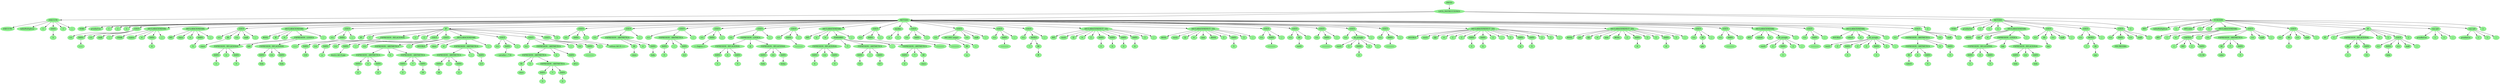 digraph arbolAST{ 
        rankdir=TB;
    node [color="lightgreen", style="filled"];
      n0[label="INICIO"];
      n1[label="LISTA_INSTRUCCIONES"];
      n0 -> n1;
n2[label="EXECUTE"];
      n1 -> n2;
n3[label="EXECUTE"];
      n2 -> n3;
n4[label="tablaMultiplicar"];
      n2 -> n4;
n5[label="("];
      n2 -> n5;
n6[label="DATO"];
      n2 -> n6;
n7[label="5"];
      n6 -> n7;
n8[label=")"];
      n2 -> n8;
n9[label=";"];
      n2 -> n9;
n10[label="METODO"];
      n1 -> n10;
n11[label="VOID"];
      n10 -> n11;
n12[label="pruebaUno"];
      n10 -> n12;
n13[label="("];
      n10 -> n13;
n14[label=")"];
      n10 -> n14;
n15[label="{"];
      n10 -> n15;
n16[label="COUT"];
      n10 -> n16;
n17[label="<<"];
      n16 -> n17;
n18[label="DATO"];
      n16 -> n18;
n19[label="-------"];
      n18 -> n19;
n20[label="<<"];
      n16 -> n20;
n21[label="endl"];
      n16 -> n21;
n22[label=";"];
      n16 -> n22;
n23[label="DECLARACION[VAR]"];
      n10 -> n23;
n24[label="CHAR"];
      n23 -> n24;
n25[label="cuatro"];
      n23 -> n25;
n26[label="="];
      n23 -> n26;
n27[label="DATO"];
      n23 -> n27;
n28[label="4"];
      n27 -> n28;
n29[label=";"];
      n23 -> n29;
n30[label="DECLARACION[VAR]"];
      n10 -> n30;
n31[label="INT"];
      n30 -> n31;
n32[label="cinco"];
      n30 -> n32;
n33[label="="];
      n30 -> n33;
n34[label="DATO"];
      n30 -> n34;
n35[label="5"];
      n34 -> n35;
n36[label=";"];
      n30 -> n36;
n37[label="COUT"];
      n10 -> n37;
n38[label="<<"];
      n37 -> n38;
n39[label="ID"];
      n37 -> n39;
n40[label="cinco"];
      n39 -> n40;
n41[label="<<"];
      n37 -> n41;
n42[label="endl"];
      n37 -> n42;
n43[label=";"];
      n37 -> n43;
n44[label="DECLARACION[VAR]"];
      n10 -> n44;
n45[label="BOOL"];
      n44 -> n45;
n46[label="ff"];
      n44 -> n46;
n47[label="="];
      n44 -> n47;
n48[label="EXPRESION - LOGICA"];
      n44 -> n48;
n49[label="EXPRESION - RELACIONAL"];
      n48 -> n49;
n50[label="DATO"];
      n49 -> n50;
n51[label="1"];
      n50 -> n51;
n52[label="<"];
      n49 -> n52;
n53[label="DATO"];
      n49 -> n53;
n54[label="5"];
      n53 -> n54;
n55[label="&&"];
      n48 -> n55;
n56[label="EXPRESION - RELACIONAL"];
      n48 -> n56;
n57[label="DATO"];
      n56 -> n57;
n58[label="hola"];
      n57 -> n58;
n59[label="=="];
      n56 -> n59;
n60[label="DATO"];
      n56 -> n60;
n61[label="hola"];
      n60 -> n61;
n62[label=";"];
      n44 -> n62;
n63[label="COUT"];
      n10 -> n63;
n64[label="<<"];
      n63 -> n64;
n65[label="DATO"];
      n63 -> n65;
n66[label="-------"];
      n65 -> n66;
n67[label=";"];
      n63 -> n67;
n68[label="IF"];
      n10 -> n68;
n69[label="IF"];
      n68 -> n69;
n70[label="("];
      n68 -> n70;
n71[label="EXPRESION - RELACIONAL"];
      n68 -> n71;
n72[label="DATO"];
      n71 -> n72;
n73[label="110"];
      n72 -> n73;
n74[label=">="];
      n71 -> n74;
n75[label="DATO"];
      n71 -> n75;
n76[label="a"];
      n75 -> n76;
n77[label=")"];
      n68 -> n77;
n78[label="{"];
      n68 -> n78;
n79[label="COUT"];
      n68 -> n79;
n80[label="<<"];
      n79 -> n80;
n81[label="DATO"];
      n79 -> n81;
n82[label="dentro del if jeje"];
      n81 -> n82;
n83[label=";"];
      n79 -> n83;
n84[label="COUT"];
      n68 -> n84;
n85[label="<<"];
      n84 -> n85;
n86[label="EXPRESION - ARITMETICA"];
      n84 -> n86;
n87[label="EXPRESION - ARITMETICA"];
      n86 -> n87;
n88[label="DATO"];
      n87 -> n88;
n89[label="2"];
      n88 -> n89;
n90[label="+"];
      n87 -> n90;
n91[label="DATO"];
      n87 -> n91;
n92[label="2"];
      n91 -> n92;
n93[label="+"];
      n86 -> n93;
n94[label="EXPRESION - ARITMETICA"];
      n86 -> n94;
n95[label="DATO"];
      n94 -> n95;
n96[label="2"];
      n95 -> n96;
n97[label="*"];
      n94 -> n97;
n98[label="DATO"];
      n94 -> n98;
n99[label="10"];
      n98 -> n99;
n100[label=";"];
      n84 -> n100;
n101[label="DECLARACION[VAR]"];
      n68 -> n101;
n102[label="DOUBLE"];
      n101 -> n102;
n103[label="cinco"];
      n101 -> n103;
n104[label="="];
      n101 -> n104;
n105[label="EXPRESION - ARITMETICA"];
      n101 -> n105;
n106[label="EXPRESION - ARITMETICA"];
      n105 -> n106;
n107[label="DATO"];
      n106 -> n107;
n108[label="10"];
      n107 -> n108;
n109[label="-"];
      n106 -> n109;
n110[label="DATO"];
      n106 -> n110;
n111[label="1"];
      n110 -> n111;
n112[label="-"];
      n105 -> n112;
n113[label="DATO"];
      n105 -> n113;
n114[label="2.5"];
      n113 -> n114;
n115[label=";"];
      n101 -> n115;
n116[label="COUT"];
      n68 -> n116;
n117[label="<<"];
      n116 -> n117;
n118[label="DATO"];
      n116 -> n118;
n119[label="---prueba---- 7.8-"];
      n118 -> n119;
n120[label=";"];
      n116 -> n120;
n121[label="COUT"];
      n68 -> n121;
n122[label="<<"];
      n121 -> n122;
n123[label="EXPRESION - ARITMETICA"];
      n121 -> n123;
n124[label="EXPRESION - ARITMETICA"];
      n123 -> n124;
n125[label="ID"];
      n124 -> n125;
n126[label="cinco"];
      n125 -> n126;
n127[label="+"];
      n124 -> n127;
n128[label="EXPRESION - ARITMETICA"];
      n124 -> n128;
n129[label="DATO"];
      n128 -> n129;
n130[label="3"];
      n129 -> n130;
n131[label="*"];
      n128 -> n131;
n132[label="DATO"];
      n128 -> n132;
n133[label="2"];
      n132 -> n133;
n134[label="+"];
      n123 -> n134;
n135[label="DATO"];
      n123 -> n135;
n136[label="20.2"];
      n135 -> n136;
n137[label=";"];
      n121 -> n137;
n138[label="COUT"];
      n68 -> n138;
n139[label="<<"];
      n138 -> n139;
n140[label="DATO"];
      n138 -> n140;
n141[label="--------------"];
      n140 -> n141;
n142[label=";"];
      n138 -> n142;
n143[label="}"];
      n68 -> n143;
n144[label="COUT"];
      n10 -> n144;
n145[label="<<"];
      n144 -> n145;
n146[label="DATO"];
      n144 -> n146;
n147[label="-saliooo del if--------"];
      n146 -> n147;
n148[label=";"];
      n144 -> n148;
n149[label="COUT"];
      n10 -> n149;
n150[label="<<"];
      n149 -> n150;
n151[label="EXPRESION - ARITMETICA"];
      n149 -> n151;
n152[label="ID"];
      n151 -> n152;
n153[label="cinco"];
      n152 -> n153;
n154[label="+"];
      n151 -> n154;
n155[label="DATO"];
      n151 -> n155;
n156[label="hola"];
      n155 -> n156;
n157[label=";"];
      n149 -> n157;
n158[label="COUT"];
      n10 -> n158;
n159[label="<<"];
      n158 -> n159;
n160[label="EXPRESION - ARITMETICA"];
      n158 -> n160;
n161[label="DATO"];
      n160 -> n161;
n162[label="5"];
      n161 -> n162;
n163[label="-"];
      n160 -> n163;
n164[label="DATO"];
      n160 -> n164;
n165[label="2.2"];
      n164 -> n165;
n166[label=";"];
      n158 -> n166;
n167[label="COUT"];
      n10 -> n167;
n168[label="<<"];
      n167 -> n168;
n169[label="DATO"];
      n167 -> n169;
n170[label="------logico-----"];
      n169 -> n170;
n171[label=";"];
      n167 -> n171;
n172[label="COUT"];
      n10 -> n172;
n173[label="<<"];
      n172 -> n173;
n174[label="EXPRESION - LOGICA"];
      n172 -> n174;
n175[label="EXPRESION - RELACIONAL"];
      n174 -> n175;
n176[label="DATO"];
      n175 -> n176;
n177[label="1"];
      n176 -> n177;
n178[label="<"];
      n175 -> n178;
n179[label="DATO"];
      n175 -> n179;
n180[label="5"];
      n179 -> n180;
n181[label="||"];
      n174 -> n181;
n182[label="EXPRESION - RELACIONAL"];
      n174 -> n182;
n183[label="DATO"];
      n182 -> n183;
n184[label="hola"];
      n183 -> n184;
n185[label="=="];
      n182 -> n185;
n186[label="DATO"];
      n182 -> n186;
n187[label="holaa"];
      n186 -> n187;
n188[label=";"];
      n172 -> n188;
n189[label="COUT"];
      n10 -> n189;
n190[label="<<"];
      n189 -> n190;
n191[label="DATO"];
      n189 -> n191;
n192[label="--------------"];
      n191 -> n192;
n193[label=";"];
      n189 -> n193;
n194[label="DECLARACION[VAR]"];
      n10 -> n194;
n195[label="INT"];
      n194 -> n195;
n196[label="a"];
      n194 -> n196;
n197[label="="];
      n194 -> n197;
n198[label="TERNARIO"];
      n194 -> n198;
n199[label="EXPRESION - RELACIONAL"];
      n198 -> n199;
n200[label="DATO"];
      n199 -> n200;
n201[label="4"];
      n200 -> n201;
n202[label=">="];
      n199 -> n202;
n203[label="DATO"];
      n199 -> n203;
n204[label="5"];
      n203 -> n204;
n205[label="?"];
      n198 -> n205;
n206[label="EXPRESION - ARITMETICA"];
      n198 -> n206;
n207[label="DATO"];
      n206 -> n207;
n208[label="5.5"];
      n207 -> n208;
n209[label="-"];
      n206 -> n209;
n210[label="DATO"];
      n206 -> n210;
n211[label="0.7"];
      n210 -> n211;
n212[label=","];
      n198 -> n212;
n213[label="EXPRESION - ARITMETICA"];
      n198 -> n213;
n214[label="DATO"];
      n213 -> n214;
n215[label="2"];
      n214 -> n215;
n216[label="*"];
      n213 -> n216;
n217[label="ID"];
      n213 -> n217;
n218[label="cinco"];
      n217 -> n218;
n219[label=";"];
      n194 -> n219;
n220[label="COUT"];
      n10 -> n220;
n221[label="<<"];
      n220 -> n221;
n222[label="DATO"];
      n220 -> n222;
n223[label="--------------"];
      n222 -> n223;
n224[label=";"];
      n220 -> n224;
n225[label="inc/dec"];
      n10 -> n225;
n226[label="a"];
      n225 -> n226;
n227[label="--"];
      n225 -> n227;
n228[label="COUT"];
      n10 -> n228;
n229[label="<<"];
      n228 -> n229;
n230[label="DATO"];
      n228 -> n230;
n231[label="--------------"];
      n230 -> n231;
n232[label=";"];
      n228 -> n232;
n233[label="COUT"];
      n10 -> n233;
n234[label="<<"];
      n233 -> n234;
n235[label="INC-DEC (expr)"];
      n233 -> n235;
n236[label="ID"];
      n235 -> n236;
n237[label="a"];
      n236 -> n237;
n238[label="--"];
      n235 -> n238;
n239[label="<<"];
      n233 -> n239;
n240[label="endl"];
      n233 -> n240;
n241[label=";"];
      n233 -> n241;
n242[label="COUT"];
      n10 -> n242;
n243[label="<<"];
      n242 -> n243;
n244[label="DATO"];
      n242 -> n244;
n245[label="--------------"];
      n244 -> n245;
n246[label=";"];
      n242 -> n246;
n247[label="COUT"];
      n10 -> n247;
n248[label="<<"];
      n247 -> n248;
n249[label="NOT[!]"];
      n247 -> n249;
n250[label="!"];
      n249 -> n250;
n251[label="ID"];
      n249 -> n251;
n252[label="ff"];
      n251 -> n252;
n253[label=";"];
      n247 -> n253;
n254[label="DECLARACION[VECT -1D]"];
      n10 -> n254;
n255[label="INT"];
      n254 -> n255;
n256[label="vect5"];
      n254 -> n256;
n257[label="[]"];
      n254 -> n257;
n258[label="="];
      n254 -> n258;
n259[label="["];
      n254 -> n259;
n260[label="DATO"];
      n254 -> n260;
n261[label="1"];
      n260 -> n261;
n262[label="DATO"];
      n254 -> n262;
n263[label="2"];
      n262 -> n263;
n264[label="DATO"];
      n254 -> n264;
n265[label="3"];
      n264 -> n265;
n266[label="DATO"];
      n254 -> n266;
n267[label="4"];
      n266 -> n267;
n268[label="]"];
      n254 -> n268;
n269[label=";"];
      n254 -> n269;
n270[label="DECLARACION[VECT -1D]"];
      n10 -> n270;
n271[label="BOOL"];
      n270 -> n271;
n272[label="vect2"];
      n270 -> n272;
n273[label="[]"];
      n270 -> n273;
n274[label="="];
      n270 -> n274;
n275[label="new"];
      n270 -> n275;
n276[label="BOOL"];
      n270 -> n276;
n277[label="["];
      n270 -> n277;
n278[label="DATO"];
      n270 -> n278;
n279[label="5"];
      n278 -> n279;
n280[label="]"];
      n270 -> n280;
n281[label=";"];
      n270 -> n281;
n282[label="COUT"];
      n10 -> n282;
n283[label="<<"];
      n282 -> n283;
n284[label="DATO"];
      n282 -> n284;
n285[label="--------------"];
      n284 -> n285;
n286[label=";"];
      n282 -> n286;
n287[label="COUT"];
      n10 -> n287;
n288[label="<<"];
      n287 -> n288;
n289[label="ID"];
      n287 -> n289;
n290[label="vect5"];
      n289 -> n290;
n291[label=";"];
      n287 -> n291;
n292[label="COUT"];
      n10 -> n292;
n293[label="<<"];
      n292 -> n293;
n294[label="DATO"];
      n292 -> n294;
n295[label="--------------"];
      n294 -> n295;
n296[label=";"];
      n292 -> n296;
n297[label="COUT"];
      n10 -> n297;
n298[label="<<"];
      n297 -> n298;
n299[label="ID_arreglo"];
      n297 -> n299;
n300[label="vect5"];
      n299 -> n300;
n301[label="["];
      n299 -> n301;
n302[label="DATO"];
      n299 -> n302;
n303[label="2"];
      n302 -> n303;
n304[label="]"];
      n299 -> n304;
n305[label=";"];
      n299 -> n305;
n306[label=";"];
      n297 -> n306;
n307[label="COUT"];
      n10 -> n307;
n308[label="<<"];
      n307 -> n308;
n309[label="DATO"];
      n307 -> n309;
n310[label="--------------"];
      n309 -> n310;
n311[label=";"];
      n307 -> n311;
n312[label="DECLARACION[VECT -2D]"];
      n10 -> n312;
n313[label="DOUBLE"];
      n312 -> n313;
n314[label="vect3"];
      n312 -> n314;
n315[label="[][]"];
      n312 -> n315;
n316[label="="];
      n312 -> n316;
n317[label="["];
      n312 -> n317;
n318[label="["];
      n312 -> n318;
n319[label="DATO"];
      n312 -> n319;
n320[label="1"];
      n319 -> n320;
n321[label="DATO"];
      n312 -> n321;
n322[label="2"];
      n321 -> n322;
n323[label="]"];
      n312 -> n323;
n324[label=","];
      n312 -> n324;
n325[label="["];
      n312 -> n325;
n326[label="DATO"];
      n312 -> n326;
n327[label="4"];
      n326 -> n327;
n328[label="DATO"];
      n312 -> n328;
n329[label="5"];
      n328 -> n329;
n330[label="]"];
      n312 -> n330;
n331[label="]"];
      n312 -> n331;
n332[label=";"];
      n312 -> n332;
n333[label="DECLARACION[VECT -2D]"];
      n10 -> n333;
n334[label="BOOL"];
      n333 -> n334;
n335[label="prs"];
      n333 -> n335;
n336[label="[][]"];
      n333 -> n336;
n337[label="="];
      n333 -> n337;
n338[label="new"];
      n333 -> n338;
n339[label="BOOL"];
      n333 -> n339;
n340[label="["];
      n333 -> n340;
n341[label="DATO"];
      n333 -> n341;
n342[label="4"];
      n341 -> n342;
n343[label="]"];
      n333 -> n343;
n344[label="["];
      n333 -> n344;
n345[label="DATO"];
      n333 -> n345;
n346[label="4"];
      n345 -> n346;
n347[label="]"];
      n333 -> n347;
n348[label=";"];
      n333 -> n348;
n349[label="COUT"];
      n10 -> n349;
n350[label="<<"];
      n349 -> n350;
n351[label="ID"];
      n349 -> n351;
n352[label="prs"];
      n351 -> n352;
n353[label=";"];
      n349 -> n353;
n354[label="COUT"];
      n10 -> n354;
n355[label="<<"];
      n354 -> n355;
n356[label="DATO"];
      n354 -> n356;
n357[label="--------------"];
      n356 -> n357;
n358[label=";"];
      n354 -> n358;
n359[label="DECLARACION[VAR]"];
      n10 -> n359;
n360[label="INT"];
      n359 -> n360;
n361[label="valor4"];
      n359 -> n361;
n362[label="="];
      n359 -> n362;
n363[label="ID_arreglo"];
      n359 -> n363;
n364[label="vect5"];
      n363 -> n364;
n365[label="["];
      n363 -> n365;
n366[label="DATO"];
      n363 -> n366;
n367[label="1"];
      n366 -> n367;
n368[label="]"];
      n363 -> n368;
n369[label=";"];
      n363 -> n369;
n370[label=";"];
      n359 -> n370;
n371[label="COUT"];
      n10 -> n371;
n372[label="<<"];
      n371 -> n372;
n373[label="DATO"];
      n371 -> n373;
n374[label="--------------"];
      n373 -> n374;
n375[label=";"];
      n371 -> n375;
n376[label="DECLARACION[VAR]"];
      n10 -> n376;
n377[label="DOUBLE"];
      n376 -> n377;
n378[label="valor5"];
      n376 -> n378;
n379[label="="];
      n376 -> n379;
n380[label="ID_arreglo"];
      n376 -> n380;
n381[label="vect3"];
      n380 -> n381;
n382[label="["];
      n380 -> n382;
n383[label="DATO"];
      n380 -> n383;
n384[label="1"];
      n383 -> n384;
n385[label="]"];
      n380 -> n385;
n386[label="["];
      n380 -> n386;
n387[label="DATO"];
      n380 -> n387;
n388[label="1"];
      n387 -> n388;
n389[label="]"];
      n380 -> n389;
n390[label=";"];
      n380 -> n390;
n391[label=";"];
      n376 -> n391;
n392[label="COUT"];
      n10 -> n392;
n393[label="<<"];
      n392 -> n393;
n394[label="EXPRESION - ARITMETICA"];
      n392 -> n394;
n395[label="EXPRESION - ARITMETICA"];
      n394 -> n395;
n396[label="ID"];
      n395 -> n396;
n397[label="valor5"];
      n396 -> n397;
n398[label="+"];
      n395 -> n398;
n399[label="DATO"];
      n395 -> n399;
n400[label="5"];
      n399 -> n400;
n401[label="+"];
      n394 -> n401;
n402[label="DATO"];
      n394 -> n402;
n403[label="5"];
      n402 -> n403;
n404[label="<<"];
      n392 -> n404;
n405[label="endl"];
      n392 -> n405;
n406[label=";"];
      n392 -> n406;
n407[label="}"];
      n10 -> n407;
n408[label="METODO"];
      n1 -> n408;
n409[label="VOID"];
      n408 -> n409;
n410[label="pruebaCor"];
      n408 -> n410;
n411[label="("];
      n408 -> n411;
n412[label=")"];
      n408 -> n412;
n413[label="{"];
      n408 -> n413;
n414[label="DECLARACION[VAR]"];
      n408 -> n414;
n415[label="BOOL"];
      n414 -> n415;
n416[label="sisi"];
      n414 -> n416;
n417[label="="];
      n414 -> n417;
n418[label="EXPRESION - LOGICA"];
      n414 -> n418;
n419[label="EXPRESION - RELACIONAL"];
      n418 -> n419;
n420[label="DATO"];
      n419 -> n420;
n421[label="1"];
      n420 -> n421;
n422[label="<"];
      n419 -> n422;
n423[label="DATO"];
      n419 -> n423;
n424[label="5"];
      n423 -> n424;
n425[label="&&"];
      n418 -> n425;
n426[label="EXPRESION - RELACIONAL"];
      n418 -> n426;
n427[label="DATO"];
      n426 -> n427;
n428[label="hola"];
      n427 -> n428;
n429[label="=="];
      n426 -> n429;
n430[label="DATO"];
      n426 -> n430;
n431[label="hola"];
      n430 -> n431;
n432[label=";"];
      n414 -> n432;
n433[label="COUT"];
      n408 -> n433;
n434[label="<<"];
      n433 -> n434;
n435[label="ID"];
      n433 -> n435;
n436[label="sisi"];
      n435 -> n436;
n437[label="<<"];
      n433 -> n437;
n438[label="endl"];
      n433 -> n438;
n439[label=";"];
      n433 -> n439;
n440[label="COUT"];
      n408 -> n440;
n441[label="<<"];
      n440 -> n441;
n442[label="NOT[!]"];
      n440 -> n442;
n443[label="!"];
      n442 -> n443;
n444[label="ID"];
      n442 -> n444;
n445[label="sisi"];
      n444 -> n445;
n446[label=";"];
      n440 -> n446;
n447[label="COUT"];
      n408 -> n447;
n448[label="<<"];
      n447 -> n448;
n449[label="DATO"];
      n447 -> n449;
n450[label="FIN PRUEBA"];
      n449 -> n450;
n451[label="<<"];
      n447 -> n451;
n452[label="endl"];
      n447 -> n452;
n453[label=";"];
      n447 -> n453;
n454[label="}"];
      n408 -> n454;
n455[label="FUNCION"];
      n1 -> n455;
n456[label="INT"];
      n455 -> n456;
n457[label="tablaMultiplicar"];
      n455 -> n457;
n458[label="("];
      n455 -> n458;
n459[label="INT,valor"];
      n455 -> n459;
n460[label=")"];
      n455 -> n460;
n461[label="{"];
      n455 -> n461;
n462[label="DECLARACION[VAR]"];
      n455 -> n462;
n463[label="INT"];
      n462 -> n463;
n464[label="i"];
      n462 -> n464;
n465[label="="];
      n462 -> n465;
n466[label="CASTEO"];
      n462 -> n466;
n467[label="("];
      n466 -> n467;
n468[label="INT"];
      n466 -> n468;
n469[label=")"];
      n466 -> n469;
n470[label="DATO"];
      n466 -> n470;
n471[label="11.54"];
      n470 -> n471;
n472[label=";"];
      n462 -> n472;
n473[label="COUT"];
      n455 -> n473;
n474[label="<<"];
      n473 -> n474;
n475[label="EXPRESION - ARITMETICA"];
      n473 -> n475;
n476[label="ID"];
      n475 -> n476;
n477[label="valor"];
      n476 -> n477;
n478[label="*"];
      n475 -> n478;
n479[label="DATO"];
      n475 -> n479;
n480[label="5"];
      n479 -> n480;
n481[label="<<"];
      n473 -> n481;
n482[label="endl"];
      n473 -> n482;
n483[label=";"];
      n473 -> n483;
n484[label="COUT"];
      n455 -> n484;
n485[label="<<"];
      n484 -> n485;
n486[label="ID"];
      n484 -> n486;
n487[label="i"];
      n486 -> n487;
n488[label="<<"];
      n484 -> n488;
n489[label="endl"];
      n484 -> n489;
n490[label=";"];
      n484 -> n490;
n491[label="IF"];
      n455 -> n491;
n492[label="IF"];
      n491 -> n492;
n493[label="("];
      n491 -> n493;
n494[label="EXPRESION - RELACIONAL"];
      n491 -> n494;
n495[label="ID"];
      n494 -> n495;
n496[label="i"];
      n495 -> n496;
n497[label="=="];
      n494 -> n497;
n498[label="DATO"];
      n494 -> n498;
n499[label="11"];
      n498 -> n499;
n500[label=")"];
      n491 -> n500;
n501[label="{"];
      n491 -> n501;
n502[label="COUT"];
      n491 -> n502;
n503[label="<<"];
      n502 -> n503;
n504[label="DATO"];
      n502 -> n504;
n505[label="hola"];
      n504 -> n505;
n506[label="<<"];
      n502 -> n506;
n507[label="endl"];
      n502 -> n507;
n508[label=";"];
      n502 -> n508;
n509[label="}"];
      n491 -> n509;
n510[label="run m/f"];
      n455 -> n510;
n511[label="prueBaUno"];
      n510 -> n511;
n512[label="("];
      n510 -> n512;
n513[label=")"];
      n510 -> n513;
n514[label=";"];
      n510 -> n514;
n515[label="run m/f"];
      n455 -> n515;
n516[label="pruebaCor"];
      n515 -> n516;
n517[label="("];
      n515 -> n517;
n518[label=")"];
      n515 -> n518;
n519[label=";"];
      n515 -> n519;
n520[label="}"];
      n455 -> n520;

    }